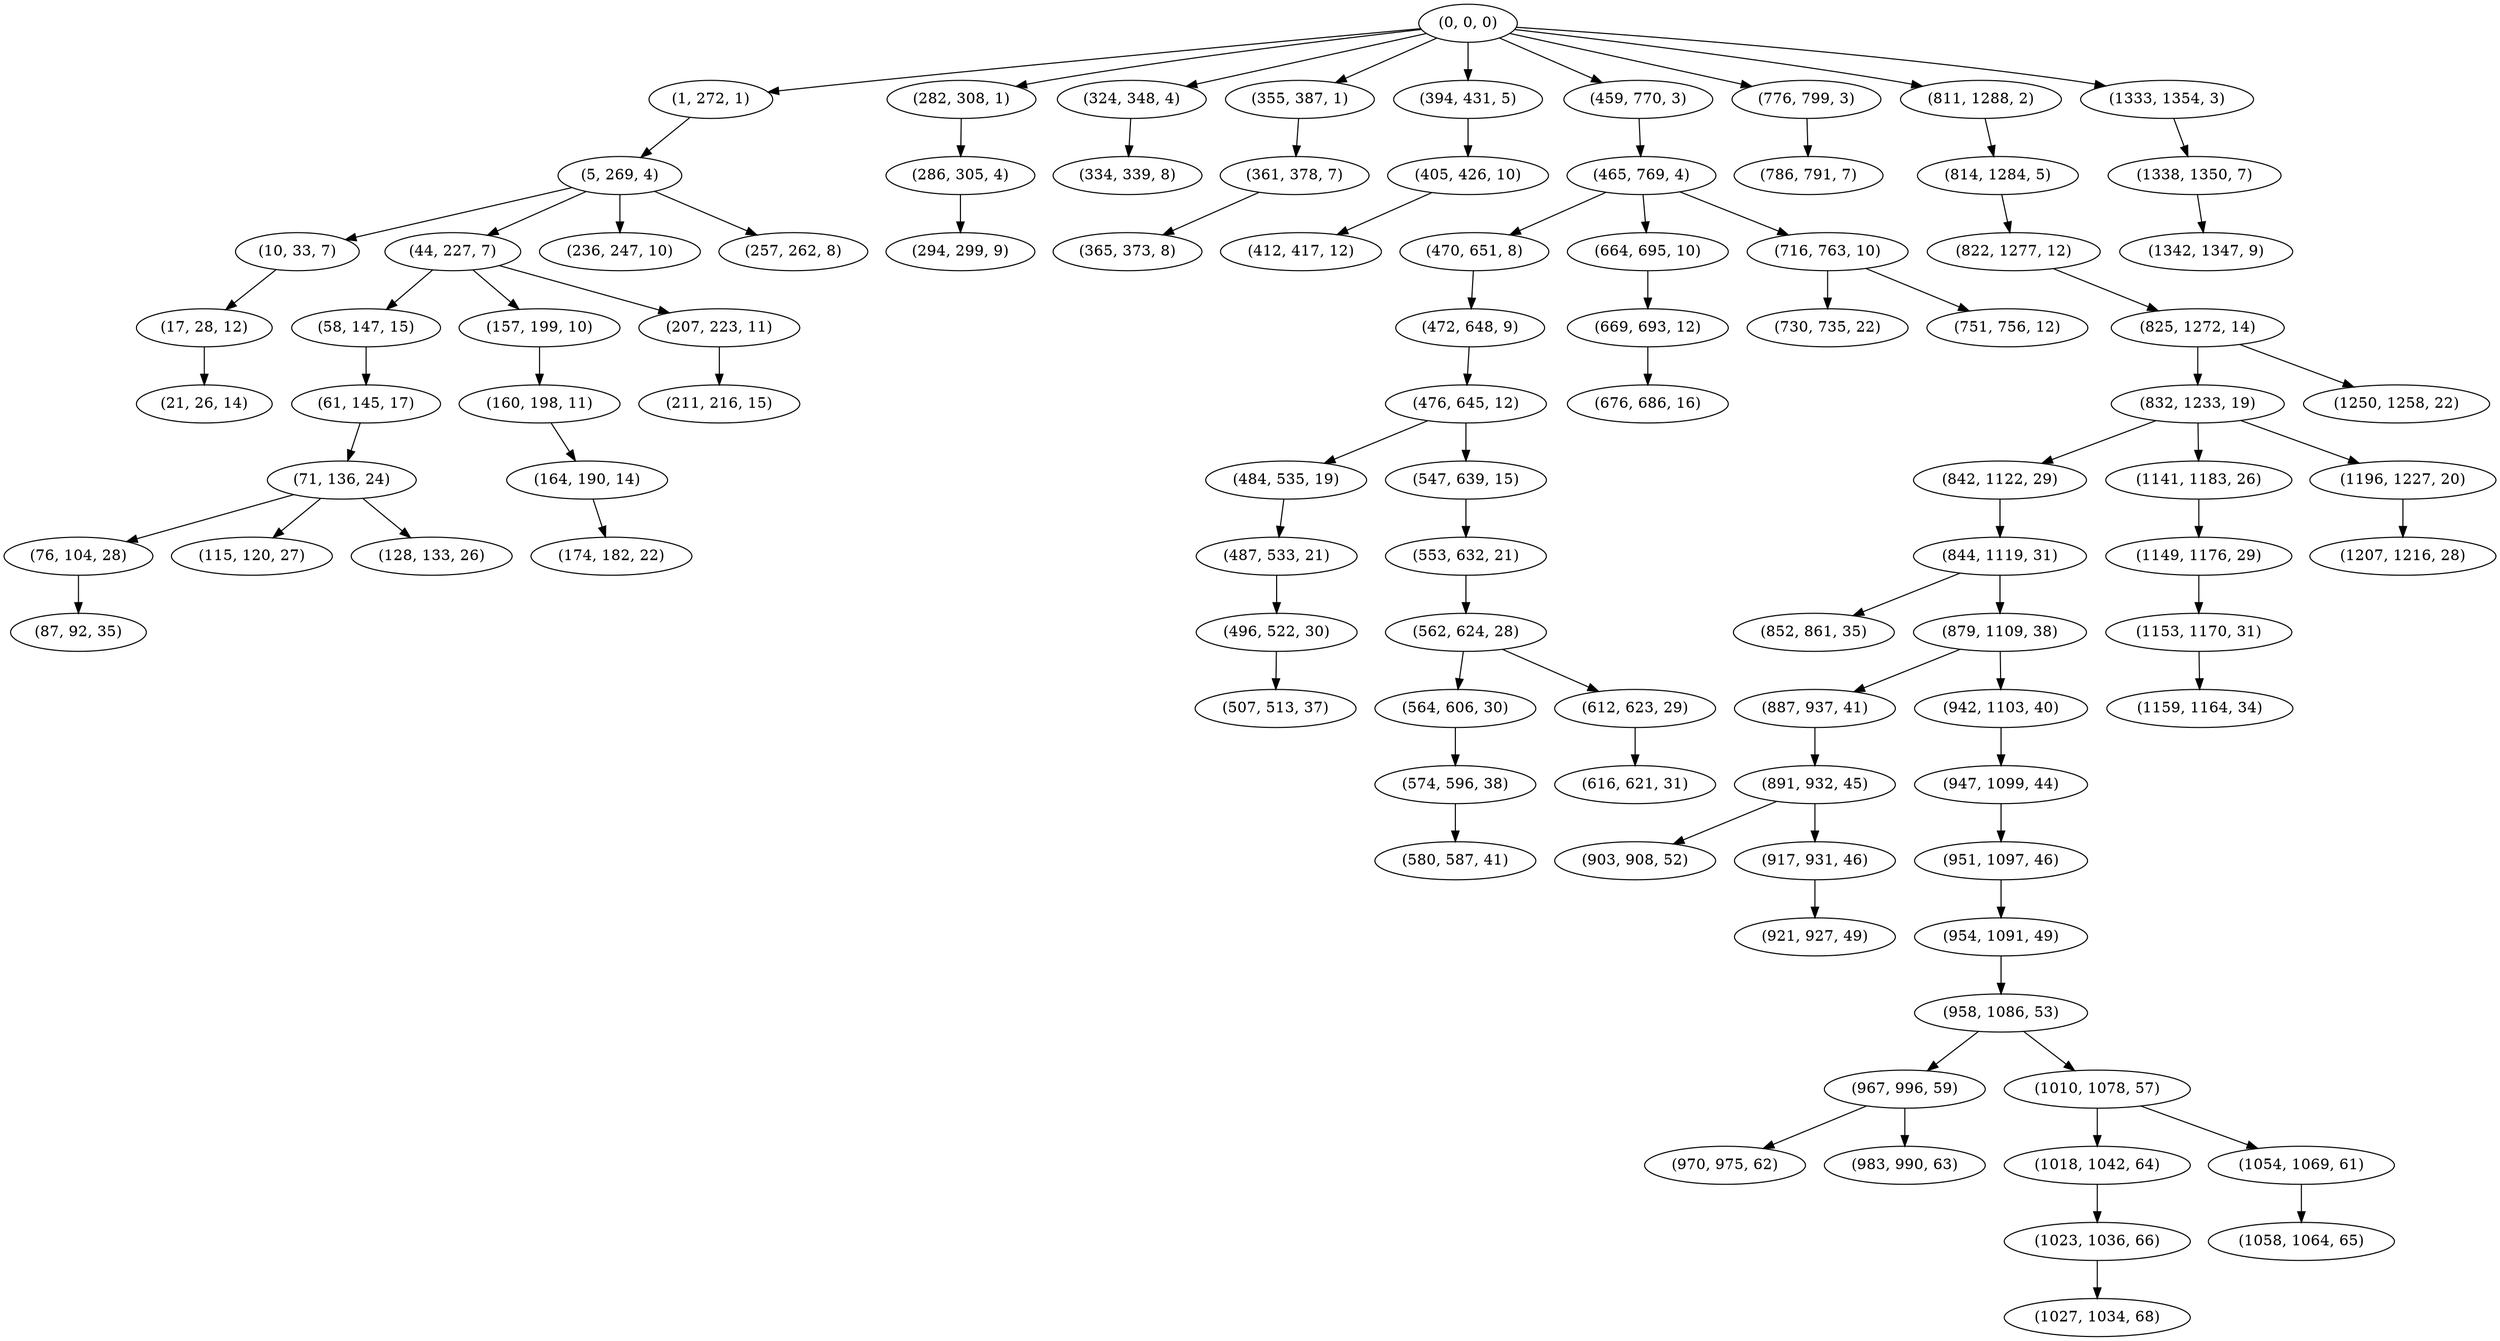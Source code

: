 digraph tree {
    "(0, 0, 0)";
    "(1, 272, 1)";
    "(5, 269, 4)";
    "(10, 33, 7)";
    "(17, 28, 12)";
    "(21, 26, 14)";
    "(44, 227, 7)";
    "(58, 147, 15)";
    "(61, 145, 17)";
    "(71, 136, 24)";
    "(76, 104, 28)";
    "(87, 92, 35)";
    "(115, 120, 27)";
    "(128, 133, 26)";
    "(157, 199, 10)";
    "(160, 198, 11)";
    "(164, 190, 14)";
    "(174, 182, 22)";
    "(207, 223, 11)";
    "(211, 216, 15)";
    "(236, 247, 10)";
    "(257, 262, 8)";
    "(282, 308, 1)";
    "(286, 305, 4)";
    "(294, 299, 9)";
    "(324, 348, 4)";
    "(334, 339, 8)";
    "(355, 387, 1)";
    "(361, 378, 7)";
    "(365, 373, 8)";
    "(394, 431, 5)";
    "(405, 426, 10)";
    "(412, 417, 12)";
    "(459, 770, 3)";
    "(465, 769, 4)";
    "(470, 651, 8)";
    "(472, 648, 9)";
    "(476, 645, 12)";
    "(484, 535, 19)";
    "(487, 533, 21)";
    "(496, 522, 30)";
    "(507, 513, 37)";
    "(547, 639, 15)";
    "(553, 632, 21)";
    "(562, 624, 28)";
    "(564, 606, 30)";
    "(574, 596, 38)";
    "(580, 587, 41)";
    "(612, 623, 29)";
    "(616, 621, 31)";
    "(664, 695, 10)";
    "(669, 693, 12)";
    "(676, 686, 16)";
    "(716, 763, 10)";
    "(730, 735, 22)";
    "(751, 756, 12)";
    "(776, 799, 3)";
    "(786, 791, 7)";
    "(811, 1288, 2)";
    "(814, 1284, 5)";
    "(822, 1277, 12)";
    "(825, 1272, 14)";
    "(832, 1233, 19)";
    "(842, 1122, 29)";
    "(844, 1119, 31)";
    "(852, 861, 35)";
    "(879, 1109, 38)";
    "(887, 937, 41)";
    "(891, 932, 45)";
    "(903, 908, 52)";
    "(917, 931, 46)";
    "(921, 927, 49)";
    "(942, 1103, 40)";
    "(947, 1099, 44)";
    "(951, 1097, 46)";
    "(954, 1091, 49)";
    "(958, 1086, 53)";
    "(967, 996, 59)";
    "(970, 975, 62)";
    "(983, 990, 63)";
    "(1010, 1078, 57)";
    "(1018, 1042, 64)";
    "(1023, 1036, 66)";
    "(1027, 1034, 68)";
    "(1054, 1069, 61)";
    "(1058, 1064, 65)";
    "(1141, 1183, 26)";
    "(1149, 1176, 29)";
    "(1153, 1170, 31)";
    "(1159, 1164, 34)";
    "(1196, 1227, 20)";
    "(1207, 1216, 28)";
    "(1250, 1258, 22)";
    "(1333, 1354, 3)";
    "(1338, 1350, 7)";
    "(1342, 1347, 9)";
    "(0, 0, 0)" -> "(1, 272, 1)";
    "(0, 0, 0)" -> "(282, 308, 1)";
    "(0, 0, 0)" -> "(324, 348, 4)";
    "(0, 0, 0)" -> "(355, 387, 1)";
    "(0, 0, 0)" -> "(394, 431, 5)";
    "(0, 0, 0)" -> "(459, 770, 3)";
    "(0, 0, 0)" -> "(776, 799, 3)";
    "(0, 0, 0)" -> "(811, 1288, 2)";
    "(0, 0, 0)" -> "(1333, 1354, 3)";
    "(1, 272, 1)" -> "(5, 269, 4)";
    "(5, 269, 4)" -> "(10, 33, 7)";
    "(5, 269, 4)" -> "(44, 227, 7)";
    "(5, 269, 4)" -> "(236, 247, 10)";
    "(5, 269, 4)" -> "(257, 262, 8)";
    "(10, 33, 7)" -> "(17, 28, 12)";
    "(17, 28, 12)" -> "(21, 26, 14)";
    "(44, 227, 7)" -> "(58, 147, 15)";
    "(44, 227, 7)" -> "(157, 199, 10)";
    "(44, 227, 7)" -> "(207, 223, 11)";
    "(58, 147, 15)" -> "(61, 145, 17)";
    "(61, 145, 17)" -> "(71, 136, 24)";
    "(71, 136, 24)" -> "(76, 104, 28)";
    "(71, 136, 24)" -> "(115, 120, 27)";
    "(71, 136, 24)" -> "(128, 133, 26)";
    "(76, 104, 28)" -> "(87, 92, 35)";
    "(157, 199, 10)" -> "(160, 198, 11)";
    "(160, 198, 11)" -> "(164, 190, 14)";
    "(164, 190, 14)" -> "(174, 182, 22)";
    "(207, 223, 11)" -> "(211, 216, 15)";
    "(282, 308, 1)" -> "(286, 305, 4)";
    "(286, 305, 4)" -> "(294, 299, 9)";
    "(324, 348, 4)" -> "(334, 339, 8)";
    "(355, 387, 1)" -> "(361, 378, 7)";
    "(361, 378, 7)" -> "(365, 373, 8)";
    "(394, 431, 5)" -> "(405, 426, 10)";
    "(405, 426, 10)" -> "(412, 417, 12)";
    "(459, 770, 3)" -> "(465, 769, 4)";
    "(465, 769, 4)" -> "(470, 651, 8)";
    "(465, 769, 4)" -> "(664, 695, 10)";
    "(465, 769, 4)" -> "(716, 763, 10)";
    "(470, 651, 8)" -> "(472, 648, 9)";
    "(472, 648, 9)" -> "(476, 645, 12)";
    "(476, 645, 12)" -> "(484, 535, 19)";
    "(476, 645, 12)" -> "(547, 639, 15)";
    "(484, 535, 19)" -> "(487, 533, 21)";
    "(487, 533, 21)" -> "(496, 522, 30)";
    "(496, 522, 30)" -> "(507, 513, 37)";
    "(547, 639, 15)" -> "(553, 632, 21)";
    "(553, 632, 21)" -> "(562, 624, 28)";
    "(562, 624, 28)" -> "(564, 606, 30)";
    "(562, 624, 28)" -> "(612, 623, 29)";
    "(564, 606, 30)" -> "(574, 596, 38)";
    "(574, 596, 38)" -> "(580, 587, 41)";
    "(612, 623, 29)" -> "(616, 621, 31)";
    "(664, 695, 10)" -> "(669, 693, 12)";
    "(669, 693, 12)" -> "(676, 686, 16)";
    "(716, 763, 10)" -> "(730, 735, 22)";
    "(716, 763, 10)" -> "(751, 756, 12)";
    "(776, 799, 3)" -> "(786, 791, 7)";
    "(811, 1288, 2)" -> "(814, 1284, 5)";
    "(814, 1284, 5)" -> "(822, 1277, 12)";
    "(822, 1277, 12)" -> "(825, 1272, 14)";
    "(825, 1272, 14)" -> "(832, 1233, 19)";
    "(825, 1272, 14)" -> "(1250, 1258, 22)";
    "(832, 1233, 19)" -> "(842, 1122, 29)";
    "(832, 1233, 19)" -> "(1141, 1183, 26)";
    "(832, 1233, 19)" -> "(1196, 1227, 20)";
    "(842, 1122, 29)" -> "(844, 1119, 31)";
    "(844, 1119, 31)" -> "(852, 861, 35)";
    "(844, 1119, 31)" -> "(879, 1109, 38)";
    "(879, 1109, 38)" -> "(887, 937, 41)";
    "(879, 1109, 38)" -> "(942, 1103, 40)";
    "(887, 937, 41)" -> "(891, 932, 45)";
    "(891, 932, 45)" -> "(903, 908, 52)";
    "(891, 932, 45)" -> "(917, 931, 46)";
    "(917, 931, 46)" -> "(921, 927, 49)";
    "(942, 1103, 40)" -> "(947, 1099, 44)";
    "(947, 1099, 44)" -> "(951, 1097, 46)";
    "(951, 1097, 46)" -> "(954, 1091, 49)";
    "(954, 1091, 49)" -> "(958, 1086, 53)";
    "(958, 1086, 53)" -> "(967, 996, 59)";
    "(958, 1086, 53)" -> "(1010, 1078, 57)";
    "(967, 996, 59)" -> "(970, 975, 62)";
    "(967, 996, 59)" -> "(983, 990, 63)";
    "(1010, 1078, 57)" -> "(1018, 1042, 64)";
    "(1010, 1078, 57)" -> "(1054, 1069, 61)";
    "(1018, 1042, 64)" -> "(1023, 1036, 66)";
    "(1023, 1036, 66)" -> "(1027, 1034, 68)";
    "(1054, 1069, 61)" -> "(1058, 1064, 65)";
    "(1141, 1183, 26)" -> "(1149, 1176, 29)";
    "(1149, 1176, 29)" -> "(1153, 1170, 31)";
    "(1153, 1170, 31)" -> "(1159, 1164, 34)";
    "(1196, 1227, 20)" -> "(1207, 1216, 28)";
    "(1333, 1354, 3)" -> "(1338, 1350, 7)";
    "(1338, 1350, 7)" -> "(1342, 1347, 9)";
}
